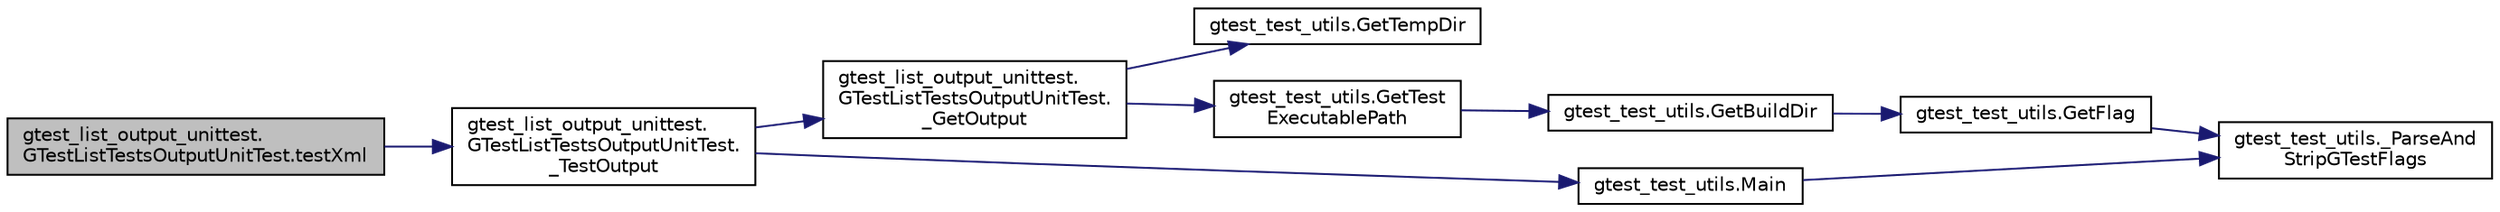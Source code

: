 digraph "gtest_list_output_unittest.GTestListTestsOutputUnitTest.testXml"
{
 // LATEX_PDF_SIZE
  bgcolor="transparent";
  edge [fontname="Helvetica",fontsize="10",labelfontname="Helvetica",labelfontsize="10"];
  node [fontname="Helvetica",fontsize="10",shape=record];
  rankdir="LR";
  Node1 [label="gtest_list_output_unittest.\lGTestListTestsOutputUnitTest.testXml",height=0.2,width=0.4,color="black", fillcolor="grey75", style="filled", fontcolor="black",tooltip=" "];
  Node1 -> Node2 [color="midnightblue",fontsize="10",style="solid",fontname="Helvetica"];
  Node2 [label="gtest_list_output_unittest.\lGTestListTestsOutputUnitTest.\l_TestOutput",height=0.2,width=0.4,color="black",URL="$classgtest__list__output__unittest_1_1GTestListTestsOutputUnitTest.html#aa55917904d9c888f566fbf5cac1e63ac",tooltip=" "];
  Node2 -> Node3 [color="midnightblue",fontsize="10",style="solid",fontname="Helvetica"];
  Node3 [label="gtest_list_output_unittest.\lGTestListTestsOutputUnitTest.\l_GetOutput",height=0.2,width=0.4,color="black",URL="$classgtest__list__output__unittest_1_1GTestListTestsOutputUnitTest.html#a1b4015d0e1778e9d51e8e6c0e4e2a509",tooltip=" "];
  Node3 -> Node4 [color="midnightblue",fontsize="10",style="solid",fontname="Helvetica"];
  Node4 [label="gtest_test_utils.GetTempDir",height=0.2,width=0.4,color="black",URL="$namespacegtest__test__utils.html#a25987e1cd76e93068b2afe6bac909d12",tooltip=" "];
  Node3 -> Node5 [color="midnightblue",fontsize="10",style="solid",fontname="Helvetica"];
  Node5 [label="gtest_test_utils.GetTest\lExecutablePath",height=0.2,width=0.4,color="black",URL="$namespacegtest__test__utils.html#a89ed3717984a80ffbb7a9c92f71b86a2",tooltip=" "];
  Node5 -> Node6 [color="midnightblue",fontsize="10",style="solid",fontname="Helvetica"];
  Node6 [label="gtest_test_utils.GetBuildDir",height=0.2,width=0.4,color="black",URL="$namespacegtest__test__utils.html#a1eacd9a471dfa6133028923ea755d22c",tooltip=" "];
  Node6 -> Node7 [color="midnightblue",fontsize="10",style="solid",fontname="Helvetica"];
  Node7 [label="gtest_test_utils.GetFlag",height=0.2,width=0.4,color="black",URL="$namespacegtest__test__utils.html#a052da74a5e39162480daf3a4d8eff9a6",tooltip=" "];
  Node7 -> Node8 [color="midnightblue",fontsize="10",style="solid",fontname="Helvetica"];
  Node8 [label="gtest_test_utils._ParseAnd\lStripGTestFlags",height=0.2,width=0.4,color="black",URL="$namespacegtest__test__utils.html#a05ad62af6574fd7e4fa2cc7c952c4f0b",tooltip=" "];
  Node2 -> Node9 [color="midnightblue",fontsize="10",style="solid",fontname="Helvetica"];
  Node9 [label="gtest_test_utils.Main",height=0.2,width=0.4,color="black",URL="$namespacegtest__test__utils.html#a5361b42d9c6843b5b117ead4d1c58cc5",tooltip=" "];
  Node9 -> Node8 [color="midnightblue",fontsize="10",style="solid",fontname="Helvetica"];
}
